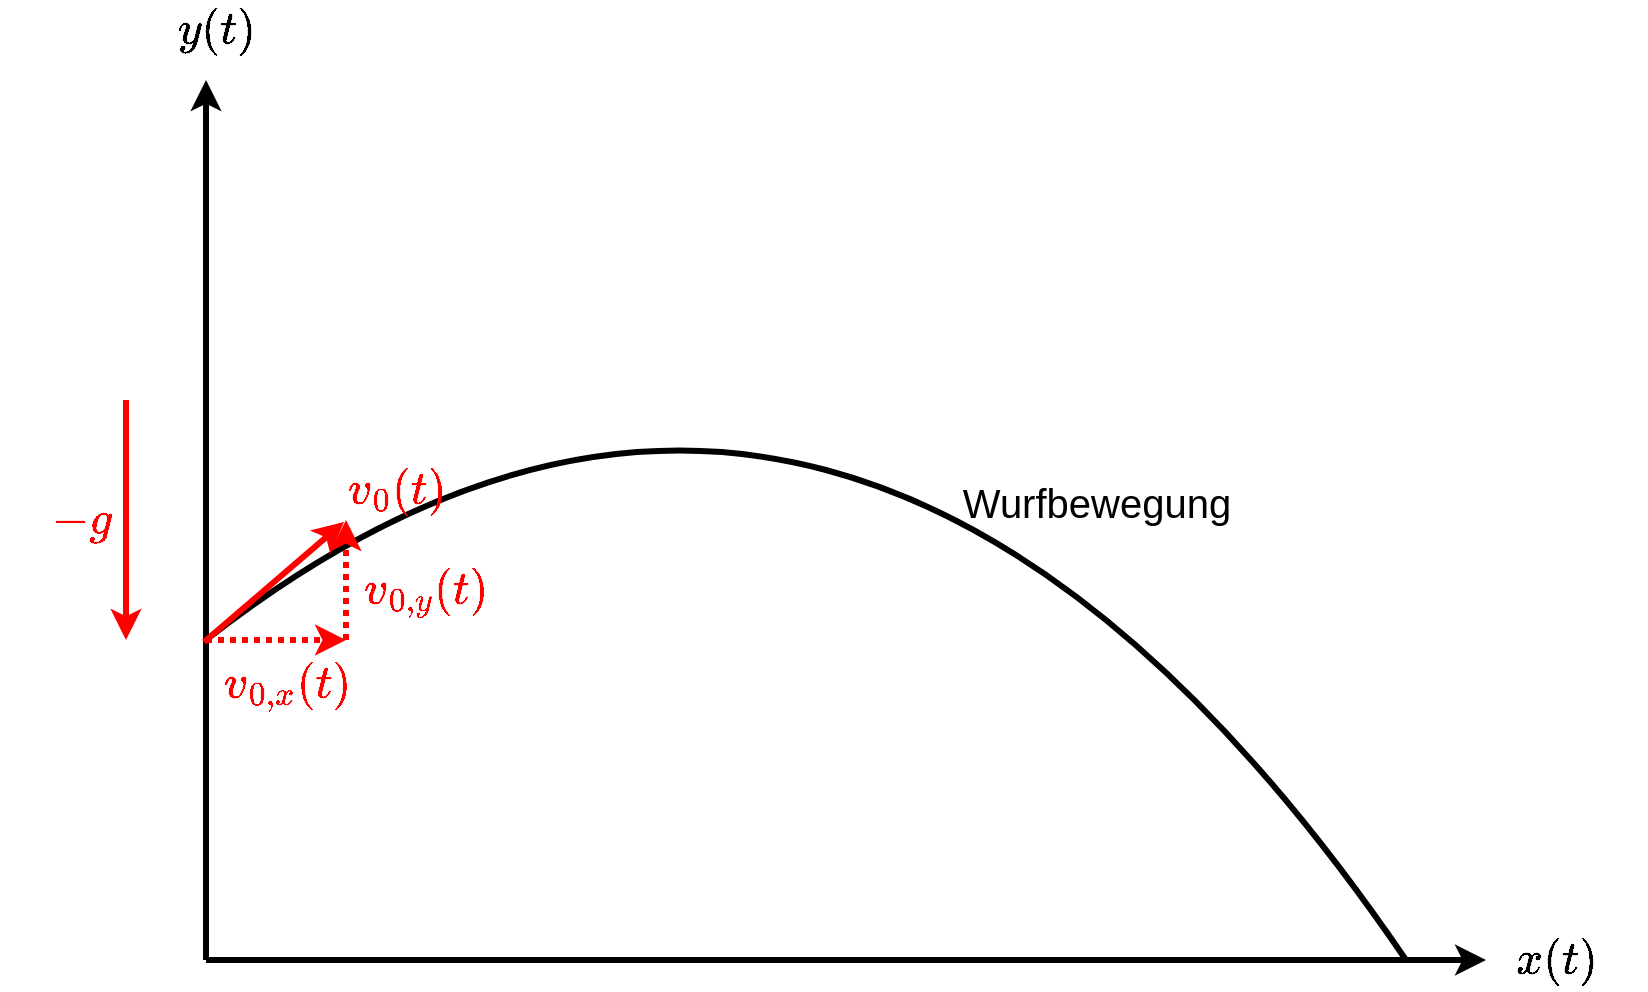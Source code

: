 <mxfile version="17.2.4" type="device"><diagram id="e00JK1fNTb-580aLoYZX" name="Seite-1"><mxGraphModel dx="1018" dy="681" grid="1" gridSize="10" guides="1" tooltips="1" connect="1" arrows="1" fold="1" page="1" pageScale="1" pageWidth="827" pageHeight="1169" math="1" shadow="0"><root><mxCell id="0"/><mxCell id="1" parent="0"/><mxCell id="FmH6A4q6Xvcfeik0czQc-11" value="" style="endArrow=none;html=1;fontSize=20;fontColor=#FF0000;strokeColor=#000000;strokeWidth=3;curved=1;" edge="1" parent="1"><mxGeometry width="50" height="50" relative="1" as="geometry"><mxPoint x="120" y="440" as="sourcePoint"/><mxPoint x="720" y="600" as="targetPoint"/><Array as="points"><mxPoint x="440" y="190"/></Array></mxGeometry></mxCell><mxCell id="FmH6A4q6Xvcfeik0czQc-1" value="" style="endArrow=classic;html=1;rounded=0;strokeWidth=3;" edge="1" parent="1"><mxGeometry width="50" height="50" relative="1" as="geometry"><mxPoint x="120" y="600" as="sourcePoint"/><mxPoint x="120" y="160" as="targetPoint"/></mxGeometry></mxCell><mxCell id="FmH6A4q6Xvcfeik0czQc-2" value="" style="endArrow=classic;html=1;rounded=0;strokeWidth=3;" edge="1" parent="1"><mxGeometry width="50" height="50" relative="1" as="geometry"><mxPoint x="120" y="600" as="sourcePoint"/><mxPoint x="760" y="600" as="targetPoint"/></mxGeometry></mxCell><mxCell id="FmH6A4q6Xvcfeik0czQc-3" value="$$x(t)$$" style="text;html=1;resizable=0;autosize=1;align=center;verticalAlign=middle;points=[];fillColor=none;strokeColor=none;rounded=0;fontSize=20;" vertex="1" parent="1"><mxGeometry x="750" y="585" width="90" height="30" as="geometry"/></mxCell><mxCell id="FmH6A4q6Xvcfeik0czQc-4" value="$$y(t)$$" style="text;html=1;resizable=0;autosize=1;align=center;verticalAlign=middle;points=[];fillColor=none;strokeColor=none;rounded=0;fontSize=20;" vertex="1" parent="1"><mxGeometry x="80" y="120" width="90" height="30" as="geometry"/></mxCell><mxCell id="FmH6A4q6Xvcfeik0czQc-5" value="" style="endArrow=classic;html=1;rounded=0;fontSize=20;strokeWidth=3;fontColor=#FF0000;strokeColor=#FF0000;" edge="1" parent="1"><mxGeometry width="50" height="50" relative="1" as="geometry"><mxPoint x="119" y="441" as="sourcePoint"/><mxPoint x="189" y="381" as="targetPoint"/></mxGeometry></mxCell><mxCell id="FmH6A4q6Xvcfeik0czQc-6" value="$$v_0(t)$$" style="text;html=1;resizable=0;autosize=1;align=center;verticalAlign=middle;points=[];fillColor=none;strokeColor=none;rounded=0;fontSize=20;fontColor=#FF0000;" vertex="1" parent="1"><mxGeometry x="160" y="350" width="110" height="30" as="geometry"/></mxCell><mxCell id="FmH6A4q6Xvcfeik0czQc-7" value="" style="endArrow=classic;html=1;rounded=0;fontSize=20;fontColor=#FF0000;strokeColor=#FF0000;strokeWidth=3;dashed=1;dashPattern=1 1;" edge="1" parent="1"><mxGeometry width="50" height="50" relative="1" as="geometry"><mxPoint x="120" y="440" as="sourcePoint"/><mxPoint x="190" y="440" as="targetPoint"/></mxGeometry></mxCell><mxCell id="FmH6A4q6Xvcfeik0czQc-8" value="" style="endArrow=classic;html=1;rounded=0;fontSize=20;fontColor=#FF0000;strokeColor=#FF0000;strokeWidth=3;dashed=1;dashPattern=1 1;" edge="1" parent="1"><mxGeometry width="50" height="50" relative="1" as="geometry"><mxPoint x="190" y="440" as="sourcePoint"/><mxPoint x="190" y="380" as="targetPoint"/></mxGeometry></mxCell><mxCell id="FmH6A4q6Xvcfeik0czQc-9" value="$$v_{0,y}(t)$$" style="text;html=1;resizable=0;autosize=1;align=center;verticalAlign=middle;points=[];fillColor=none;strokeColor=none;rounded=0;fontSize=20;fontColor=#FF0000;" vertex="1" parent="1"><mxGeometry x="160" y="400" width="140" height="30" as="geometry"/></mxCell><mxCell id="FmH6A4q6Xvcfeik0czQc-10" value="$$v_{0,x}(t)$$" style="text;html=1;resizable=0;autosize=1;align=center;verticalAlign=middle;points=[];fillColor=none;strokeColor=none;rounded=0;fontSize=20;fontColor=#FF0000;" vertex="1" parent="1"><mxGeometry x="90" y="447" width="140" height="30" as="geometry"/></mxCell><mxCell id="FmH6A4q6Xvcfeik0czQc-12" value="" style="endArrow=classic;html=1;fontSize=20;fontColor=#FF0000;strokeColor=#FF0000;strokeWidth=3;curved=1;" edge="1" parent="1"><mxGeometry width="50" height="50" relative="1" as="geometry"><mxPoint x="80" y="320" as="sourcePoint"/><mxPoint x="80" y="440" as="targetPoint"/></mxGeometry></mxCell><mxCell id="FmH6A4q6Xvcfeik0czQc-13" value="$$-g$$" style="text;html=1;resizable=0;autosize=1;align=center;verticalAlign=middle;points=[];fillColor=none;strokeColor=none;rounded=0;fontSize=20;fontColor=#FF0000;" vertex="1" parent="1"><mxGeometry x="17" y="364" width="80" height="30" as="geometry"/></mxCell><mxCell id="FmH6A4q6Xvcfeik0czQc-14" value="Wurfbewegung" style="text;html=1;resizable=0;autosize=1;align=center;verticalAlign=middle;points=[];fillColor=none;strokeColor=none;rounded=0;fontSize=20;fontColor=#000000;" vertex="1" parent="1"><mxGeometry x="490" y="356" width="150" height="30" as="geometry"/></mxCell></root></mxGraphModel></diagram></mxfile>